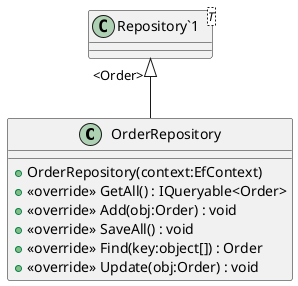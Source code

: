@startuml
class OrderRepository {
    + OrderRepository(context:EfContext)
    + <<override>> GetAll() : IQueryable<Order>
    + <<override>> Add(obj:Order) : void
    + <<override>> SaveAll() : void
    + <<override>> Find(key:object[]) : Order
    + <<override>> Update(obj:Order) : void
}
class "Repository`1"<T> {
}
"Repository`1" "<Order>" <|-- OrderRepository
@enduml
